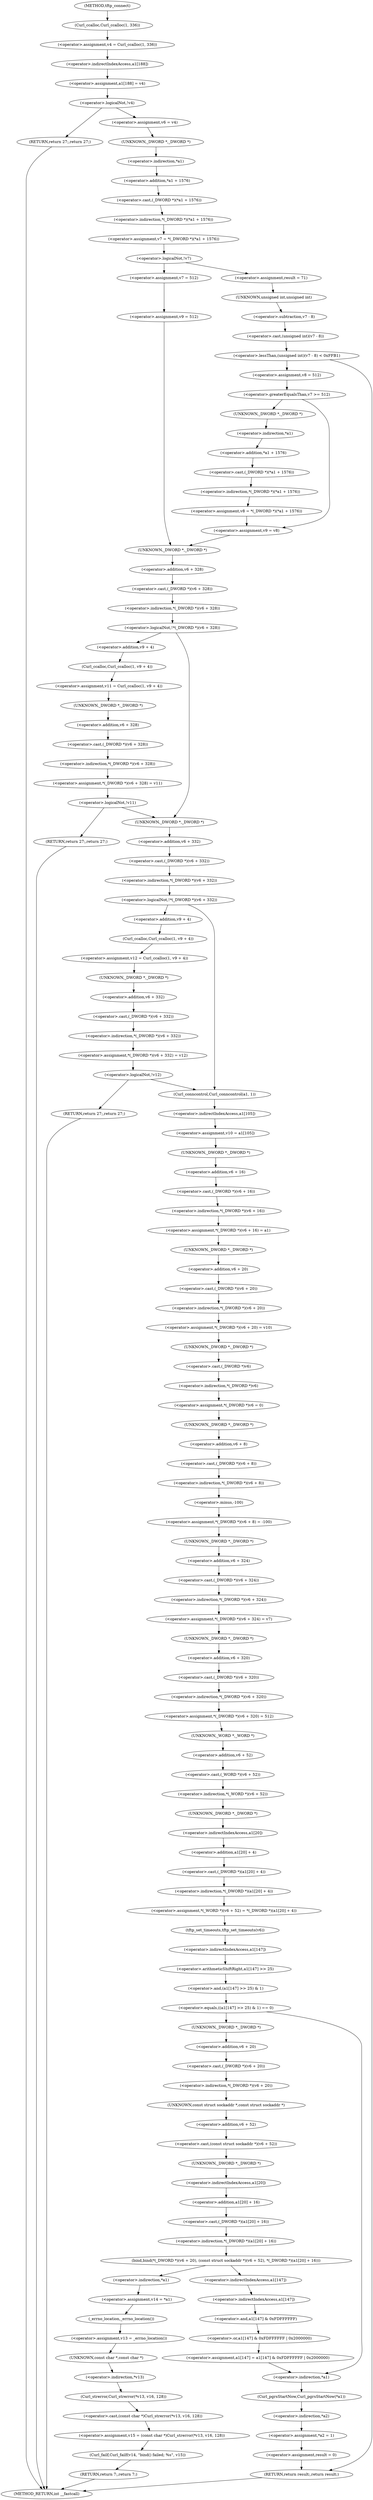 digraph tftp_connect {  
"1000131" [label = "(<operator>.assignment,v4 = Curl_ccalloc(1, 336))" ]
"1000133" [label = "(Curl_ccalloc,Curl_ccalloc(1, 336))" ]
"1000136" [label = "(<operator>.assignment,a1[188] = v4)" ]
"1000137" [label = "(<operator>.indirectIndexAccess,a1[188])" ]
"1000142" [label = "(<operator>.logicalNot,!v4)" ]
"1000144" [label = "(RETURN,return 27;,return 27;)" ]
"1000146" [label = "(<operator>.assignment,v6 = v4)" ]
"1000149" [label = "(<operator>.assignment,v7 = *(_DWORD *)(*a1 + 1576))" ]
"1000151" [label = "(<operator>.indirection,*(_DWORD *)(*a1 + 1576))" ]
"1000152" [label = "(<operator>.cast,(_DWORD *)(*a1 + 1576))" ]
"1000153" [label = "(UNKNOWN,_DWORD *,_DWORD *)" ]
"1000154" [label = "(<operator>.addition,*a1 + 1576)" ]
"1000155" [label = "(<operator>.indirection,*a1)" ]
"1000159" [label = "(<operator>.logicalNot,!v7)" ]
"1000162" [label = "(<operator>.assignment,v7 = 512)" ]
"1000165" [label = "(<operator>.assignment,v9 = 512)" ]
"1000169" [label = "(<operator>.assignment,result = 71)" ]
"1000173" [label = "(<operator>.lessThan,(unsigned int)(v7 - 8) < 0xFFB1)" ]
"1000174" [label = "(<operator>.cast,(unsigned int)(v7 - 8))" ]
"1000175" [label = "(UNKNOWN,unsigned int,unsigned int)" ]
"1000176" [label = "(<operator>.subtraction,v7 - 8)" ]
"1000181" [label = "(<operator>.assignment,v8 = 512)" ]
"1000185" [label = "(<operator>.greaterEqualsThan,v7 >= 512)" ]
"1000188" [label = "(<operator>.assignment,v8 = *(_DWORD *)(*a1 + 1576))" ]
"1000190" [label = "(<operator>.indirection,*(_DWORD *)(*a1 + 1576))" ]
"1000191" [label = "(<operator>.cast,(_DWORD *)(*a1 + 1576))" ]
"1000192" [label = "(UNKNOWN,_DWORD *,_DWORD *)" ]
"1000193" [label = "(<operator>.addition,*a1 + 1576)" ]
"1000194" [label = "(<operator>.indirection,*a1)" ]
"1000197" [label = "(<operator>.assignment,v9 = v8)" ]
"1000202" [label = "(<operator>.logicalNot,!*(_DWORD *)(v6 + 328))" ]
"1000203" [label = "(<operator>.indirection,*(_DWORD *)(v6 + 328))" ]
"1000204" [label = "(<operator>.cast,(_DWORD *)(v6 + 328))" ]
"1000205" [label = "(UNKNOWN,_DWORD *,_DWORD *)" ]
"1000206" [label = "(<operator>.addition,v6 + 328)" ]
"1000210" [label = "(<operator>.assignment,v11 = Curl_ccalloc(1, v9 + 4))" ]
"1000212" [label = "(Curl_ccalloc,Curl_ccalloc(1, v9 + 4))" ]
"1000214" [label = "(<operator>.addition,v9 + 4)" ]
"1000217" [label = "(<operator>.assignment,*(_DWORD *)(v6 + 328) = v11)" ]
"1000218" [label = "(<operator>.indirection,*(_DWORD *)(v6 + 328))" ]
"1000219" [label = "(<operator>.cast,(_DWORD *)(v6 + 328))" ]
"1000220" [label = "(UNKNOWN,_DWORD *,_DWORD *)" ]
"1000221" [label = "(<operator>.addition,v6 + 328)" ]
"1000226" [label = "(<operator>.logicalNot,!v11)" ]
"1000228" [label = "(RETURN,return 27;,return 27;)" ]
"1000231" [label = "(<operator>.logicalNot,!*(_DWORD *)(v6 + 332))" ]
"1000232" [label = "(<operator>.indirection,*(_DWORD *)(v6 + 332))" ]
"1000233" [label = "(<operator>.cast,(_DWORD *)(v6 + 332))" ]
"1000234" [label = "(UNKNOWN,_DWORD *,_DWORD *)" ]
"1000235" [label = "(<operator>.addition,v6 + 332)" ]
"1000239" [label = "(<operator>.assignment,v12 = Curl_ccalloc(1, v9 + 4))" ]
"1000241" [label = "(Curl_ccalloc,Curl_ccalloc(1, v9 + 4))" ]
"1000243" [label = "(<operator>.addition,v9 + 4)" ]
"1000246" [label = "(<operator>.assignment,*(_DWORD *)(v6 + 332) = v12)" ]
"1000247" [label = "(<operator>.indirection,*(_DWORD *)(v6 + 332))" ]
"1000248" [label = "(<operator>.cast,(_DWORD *)(v6 + 332))" ]
"1000249" [label = "(UNKNOWN,_DWORD *,_DWORD *)" ]
"1000250" [label = "(<operator>.addition,v6 + 332)" ]
"1000255" [label = "(<operator>.logicalNot,!v12)" ]
"1000257" [label = "(RETURN,return 27;,return 27;)" ]
"1000259" [label = "(Curl_conncontrol,Curl_conncontrol(a1, 1))" ]
"1000262" [label = "(<operator>.assignment,v10 = a1[105])" ]
"1000264" [label = "(<operator>.indirectIndexAccess,a1[105])" ]
"1000267" [label = "(<operator>.assignment,*(_DWORD *)(v6 + 16) = a1)" ]
"1000268" [label = "(<operator>.indirection,*(_DWORD *)(v6 + 16))" ]
"1000269" [label = "(<operator>.cast,(_DWORD *)(v6 + 16))" ]
"1000270" [label = "(UNKNOWN,_DWORD *,_DWORD *)" ]
"1000271" [label = "(<operator>.addition,v6 + 16)" ]
"1000275" [label = "(<operator>.assignment,*(_DWORD *)(v6 + 20) = v10)" ]
"1000276" [label = "(<operator>.indirection,*(_DWORD *)(v6 + 20))" ]
"1000277" [label = "(<operator>.cast,(_DWORD *)(v6 + 20))" ]
"1000278" [label = "(UNKNOWN,_DWORD *,_DWORD *)" ]
"1000279" [label = "(<operator>.addition,v6 + 20)" ]
"1000283" [label = "(<operator>.assignment,*(_DWORD *)v6 = 0)" ]
"1000284" [label = "(<operator>.indirection,*(_DWORD *)v6)" ]
"1000285" [label = "(<operator>.cast,(_DWORD *)v6)" ]
"1000286" [label = "(UNKNOWN,_DWORD *,_DWORD *)" ]
"1000289" [label = "(<operator>.assignment,*(_DWORD *)(v6 + 8) = -100)" ]
"1000290" [label = "(<operator>.indirection,*(_DWORD *)(v6 + 8))" ]
"1000291" [label = "(<operator>.cast,(_DWORD *)(v6 + 8))" ]
"1000292" [label = "(UNKNOWN,_DWORD *,_DWORD *)" ]
"1000293" [label = "(<operator>.addition,v6 + 8)" ]
"1000296" [label = "(<operator>.minus,-100)" ]
"1000298" [label = "(<operator>.assignment,*(_DWORD *)(v6 + 324) = v7)" ]
"1000299" [label = "(<operator>.indirection,*(_DWORD *)(v6 + 324))" ]
"1000300" [label = "(<operator>.cast,(_DWORD *)(v6 + 324))" ]
"1000301" [label = "(UNKNOWN,_DWORD *,_DWORD *)" ]
"1000302" [label = "(<operator>.addition,v6 + 324)" ]
"1000306" [label = "(<operator>.assignment,*(_DWORD *)(v6 + 320) = 512)" ]
"1000307" [label = "(<operator>.indirection,*(_DWORD *)(v6 + 320))" ]
"1000308" [label = "(<operator>.cast,(_DWORD *)(v6 + 320))" ]
"1000309" [label = "(UNKNOWN,_DWORD *,_DWORD *)" ]
"1000310" [label = "(<operator>.addition,v6 + 320)" ]
"1000314" [label = "(<operator>.assignment,*(_WORD *)(v6 + 52) = *(_DWORD *)(a1[20] + 4))" ]
"1000315" [label = "(<operator>.indirection,*(_WORD *)(v6 + 52))" ]
"1000316" [label = "(<operator>.cast,(_WORD *)(v6 + 52))" ]
"1000317" [label = "(UNKNOWN,_WORD *,_WORD *)" ]
"1000318" [label = "(<operator>.addition,v6 + 52)" ]
"1000321" [label = "(<operator>.indirection,*(_DWORD *)(a1[20] + 4))" ]
"1000322" [label = "(<operator>.cast,(_DWORD *)(a1[20] + 4))" ]
"1000323" [label = "(UNKNOWN,_DWORD *,_DWORD *)" ]
"1000324" [label = "(<operator>.addition,a1[20] + 4)" ]
"1000325" [label = "(<operator>.indirectIndexAccess,a1[20])" ]
"1000329" [label = "(tftp_set_timeouts,tftp_set_timeouts(v6))" ]
"1000332" [label = "(<operator>.equals,((a1[147] >> 25) & 1) == 0)" ]
"1000333" [label = "(<operator>.and,(a1[147] >> 25) & 1)" ]
"1000334" [label = "(<operator>.arithmeticShiftRight,a1[147] >> 25)" ]
"1000335" [label = "(<operator>.indirectIndexAccess,a1[147])" ]
"1000343" [label = "(bind,bind(*(_DWORD *)(v6 + 20), (const struct sockaddr *)(v6 + 52), *(_DWORD *)(a1[20] + 16)))" ]
"1000344" [label = "(<operator>.indirection,*(_DWORD *)(v6 + 20))" ]
"1000345" [label = "(<operator>.cast,(_DWORD *)(v6 + 20))" ]
"1000346" [label = "(UNKNOWN,_DWORD *,_DWORD *)" ]
"1000347" [label = "(<operator>.addition,v6 + 20)" ]
"1000350" [label = "(<operator>.cast,(const struct sockaddr *)(v6 + 52))" ]
"1000351" [label = "(UNKNOWN,const struct sockaddr *,const struct sockaddr *)" ]
"1000352" [label = "(<operator>.addition,v6 + 52)" ]
"1000355" [label = "(<operator>.indirection,*(_DWORD *)(a1[20] + 16))" ]
"1000356" [label = "(<operator>.cast,(_DWORD *)(a1[20] + 16))" ]
"1000357" [label = "(UNKNOWN,_DWORD *,_DWORD *)" ]
"1000358" [label = "(<operator>.addition,a1[20] + 16)" ]
"1000359" [label = "(<operator>.indirectIndexAccess,a1[20])" ]
"1000364" [label = "(<operator>.assignment,v14 = *a1)" ]
"1000366" [label = "(<operator>.indirection,*a1)" ]
"1000368" [label = "(<operator>.assignment,v13 = _errno_location())" ]
"1000370" [label = "(_errno_location,_errno_location())" ]
"1000371" [label = "(<operator>.assignment,v15 = (const char *)Curl_strerror(*v13, v16, 128))" ]
"1000373" [label = "(<operator>.cast,(const char *)Curl_strerror(*v13, v16, 128))" ]
"1000374" [label = "(UNKNOWN,const char *,const char *)" ]
"1000375" [label = "(Curl_strerror,Curl_strerror(*v13, v16, 128))" ]
"1000376" [label = "(<operator>.indirection,*v13)" ]
"1000380" [label = "(Curl_failf,Curl_failf(v14, \"bind() failed; %s\", v15))" ]
"1000384" [label = "(RETURN,return 7;,return 7;)" ]
"1000386" [label = "(<operator>.assignment,a1[147] = a1[147] & 0xFDFFFFFF | 0x2000000)" ]
"1000387" [label = "(<operator>.indirectIndexAccess,a1[147])" ]
"1000390" [label = "(<operator>.or,a1[147] & 0xFDFFFFFF | 0x2000000)" ]
"1000391" [label = "(<operator>.and,a1[147] & 0xFDFFFFFF)" ]
"1000392" [label = "(<operator>.indirectIndexAccess,a1[147])" ]
"1000397" [label = "(Curl_pgrsStartNow,Curl_pgrsStartNow(*a1))" ]
"1000398" [label = "(<operator>.indirection,*a1)" ]
"1000400" [label = "(<operator>.assignment,*a2 = 1)" ]
"1000401" [label = "(<operator>.indirection,*a2)" ]
"1000404" [label = "(<operator>.assignment,result = 0)" ]
"1000407" [label = "(RETURN,return result;,return result;)" ]
"1000114" [label = "(METHOD,tftp_connect)" ]
"1000409" [label = "(METHOD_RETURN,int __fastcall)" ]
  "1000131" -> "1000137" 
  "1000133" -> "1000131" 
  "1000136" -> "1000142" 
  "1000137" -> "1000136" 
  "1000142" -> "1000144" 
  "1000142" -> "1000146" 
  "1000144" -> "1000409" 
  "1000146" -> "1000153" 
  "1000149" -> "1000159" 
  "1000151" -> "1000149" 
  "1000152" -> "1000151" 
  "1000153" -> "1000155" 
  "1000154" -> "1000152" 
  "1000155" -> "1000154" 
  "1000159" -> "1000162" 
  "1000159" -> "1000169" 
  "1000162" -> "1000165" 
  "1000165" -> "1000205" 
  "1000169" -> "1000175" 
  "1000173" -> "1000181" 
  "1000173" -> "1000407" 
  "1000174" -> "1000173" 
  "1000175" -> "1000176" 
  "1000176" -> "1000174" 
  "1000181" -> "1000185" 
  "1000185" -> "1000192" 
  "1000185" -> "1000197" 
  "1000188" -> "1000197" 
  "1000190" -> "1000188" 
  "1000191" -> "1000190" 
  "1000192" -> "1000194" 
  "1000193" -> "1000191" 
  "1000194" -> "1000193" 
  "1000197" -> "1000205" 
  "1000202" -> "1000234" 
  "1000202" -> "1000214" 
  "1000203" -> "1000202" 
  "1000204" -> "1000203" 
  "1000205" -> "1000206" 
  "1000206" -> "1000204" 
  "1000210" -> "1000220" 
  "1000212" -> "1000210" 
  "1000214" -> "1000212" 
  "1000217" -> "1000226" 
  "1000218" -> "1000217" 
  "1000219" -> "1000218" 
  "1000220" -> "1000221" 
  "1000221" -> "1000219" 
  "1000226" -> "1000234" 
  "1000226" -> "1000228" 
  "1000228" -> "1000409" 
  "1000231" -> "1000243" 
  "1000231" -> "1000259" 
  "1000232" -> "1000231" 
  "1000233" -> "1000232" 
  "1000234" -> "1000235" 
  "1000235" -> "1000233" 
  "1000239" -> "1000249" 
  "1000241" -> "1000239" 
  "1000243" -> "1000241" 
  "1000246" -> "1000255" 
  "1000247" -> "1000246" 
  "1000248" -> "1000247" 
  "1000249" -> "1000250" 
  "1000250" -> "1000248" 
  "1000255" -> "1000257" 
  "1000255" -> "1000259" 
  "1000257" -> "1000409" 
  "1000259" -> "1000264" 
  "1000262" -> "1000270" 
  "1000264" -> "1000262" 
  "1000267" -> "1000278" 
  "1000268" -> "1000267" 
  "1000269" -> "1000268" 
  "1000270" -> "1000271" 
  "1000271" -> "1000269" 
  "1000275" -> "1000286" 
  "1000276" -> "1000275" 
  "1000277" -> "1000276" 
  "1000278" -> "1000279" 
  "1000279" -> "1000277" 
  "1000283" -> "1000292" 
  "1000284" -> "1000283" 
  "1000285" -> "1000284" 
  "1000286" -> "1000285" 
  "1000289" -> "1000301" 
  "1000290" -> "1000296" 
  "1000291" -> "1000290" 
  "1000292" -> "1000293" 
  "1000293" -> "1000291" 
  "1000296" -> "1000289" 
  "1000298" -> "1000309" 
  "1000299" -> "1000298" 
  "1000300" -> "1000299" 
  "1000301" -> "1000302" 
  "1000302" -> "1000300" 
  "1000306" -> "1000317" 
  "1000307" -> "1000306" 
  "1000308" -> "1000307" 
  "1000309" -> "1000310" 
  "1000310" -> "1000308" 
  "1000314" -> "1000329" 
  "1000315" -> "1000323" 
  "1000316" -> "1000315" 
  "1000317" -> "1000318" 
  "1000318" -> "1000316" 
  "1000321" -> "1000314" 
  "1000322" -> "1000321" 
  "1000323" -> "1000325" 
  "1000324" -> "1000322" 
  "1000325" -> "1000324" 
  "1000329" -> "1000335" 
  "1000332" -> "1000346" 
  "1000332" -> "1000398" 
  "1000333" -> "1000332" 
  "1000334" -> "1000333" 
  "1000335" -> "1000334" 
  "1000343" -> "1000366" 
  "1000343" -> "1000387" 
  "1000344" -> "1000351" 
  "1000345" -> "1000344" 
  "1000346" -> "1000347" 
  "1000347" -> "1000345" 
  "1000350" -> "1000357" 
  "1000351" -> "1000352" 
  "1000352" -> "1000350" 
  "1000355" -> "1000343" 
  "1000356" -> "1000355" 
  "1000357" -> "1000359" 
  "1000358" -> "1000356" 
  "1000359" -> "1000358" 
  "1000364" -> "1000370" 
  "1000366" -> "1000364" 
  "1000368" -> "1000374" 
  "1000370" -> "1000368" 
  "1000371" -> "1000380" 
  "1000373" -> "1000371" 
  "1000374" -> "1000376" 
  "1000375" -> "1000373" 
  "1000376" -> "1000375" 
  "1000380" -> "1000384" 
  "1000384" -> "1000409" 
  "1000386" -> "1000398" 
  "1000387" -> "1000392" 
  "1000390" -> "1000386" 
  "1000391" -> "1000390" 
  "1000392" -> "1000391" 
  "1000397" -> "1000401" 
  "1000398" -> "1000397" 
  "1000400" -> "1000404" 
  "1000401" -> "1000400" 
  "1000404" -> "1000407" 
  "1000407" -> "1000409" 
  "1000114" -> "1000133" 
}
